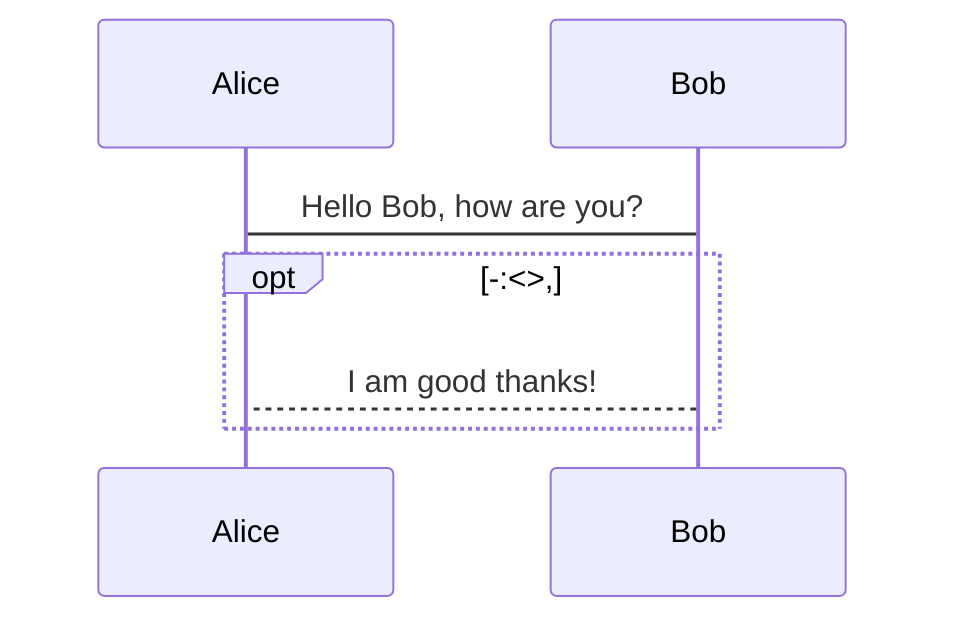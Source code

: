 sequenceDiagram
Alice->Bob: Hello Bob, how are you?
opt -:<>,;# comment
Bob-->Alice: I am good thanks!
end